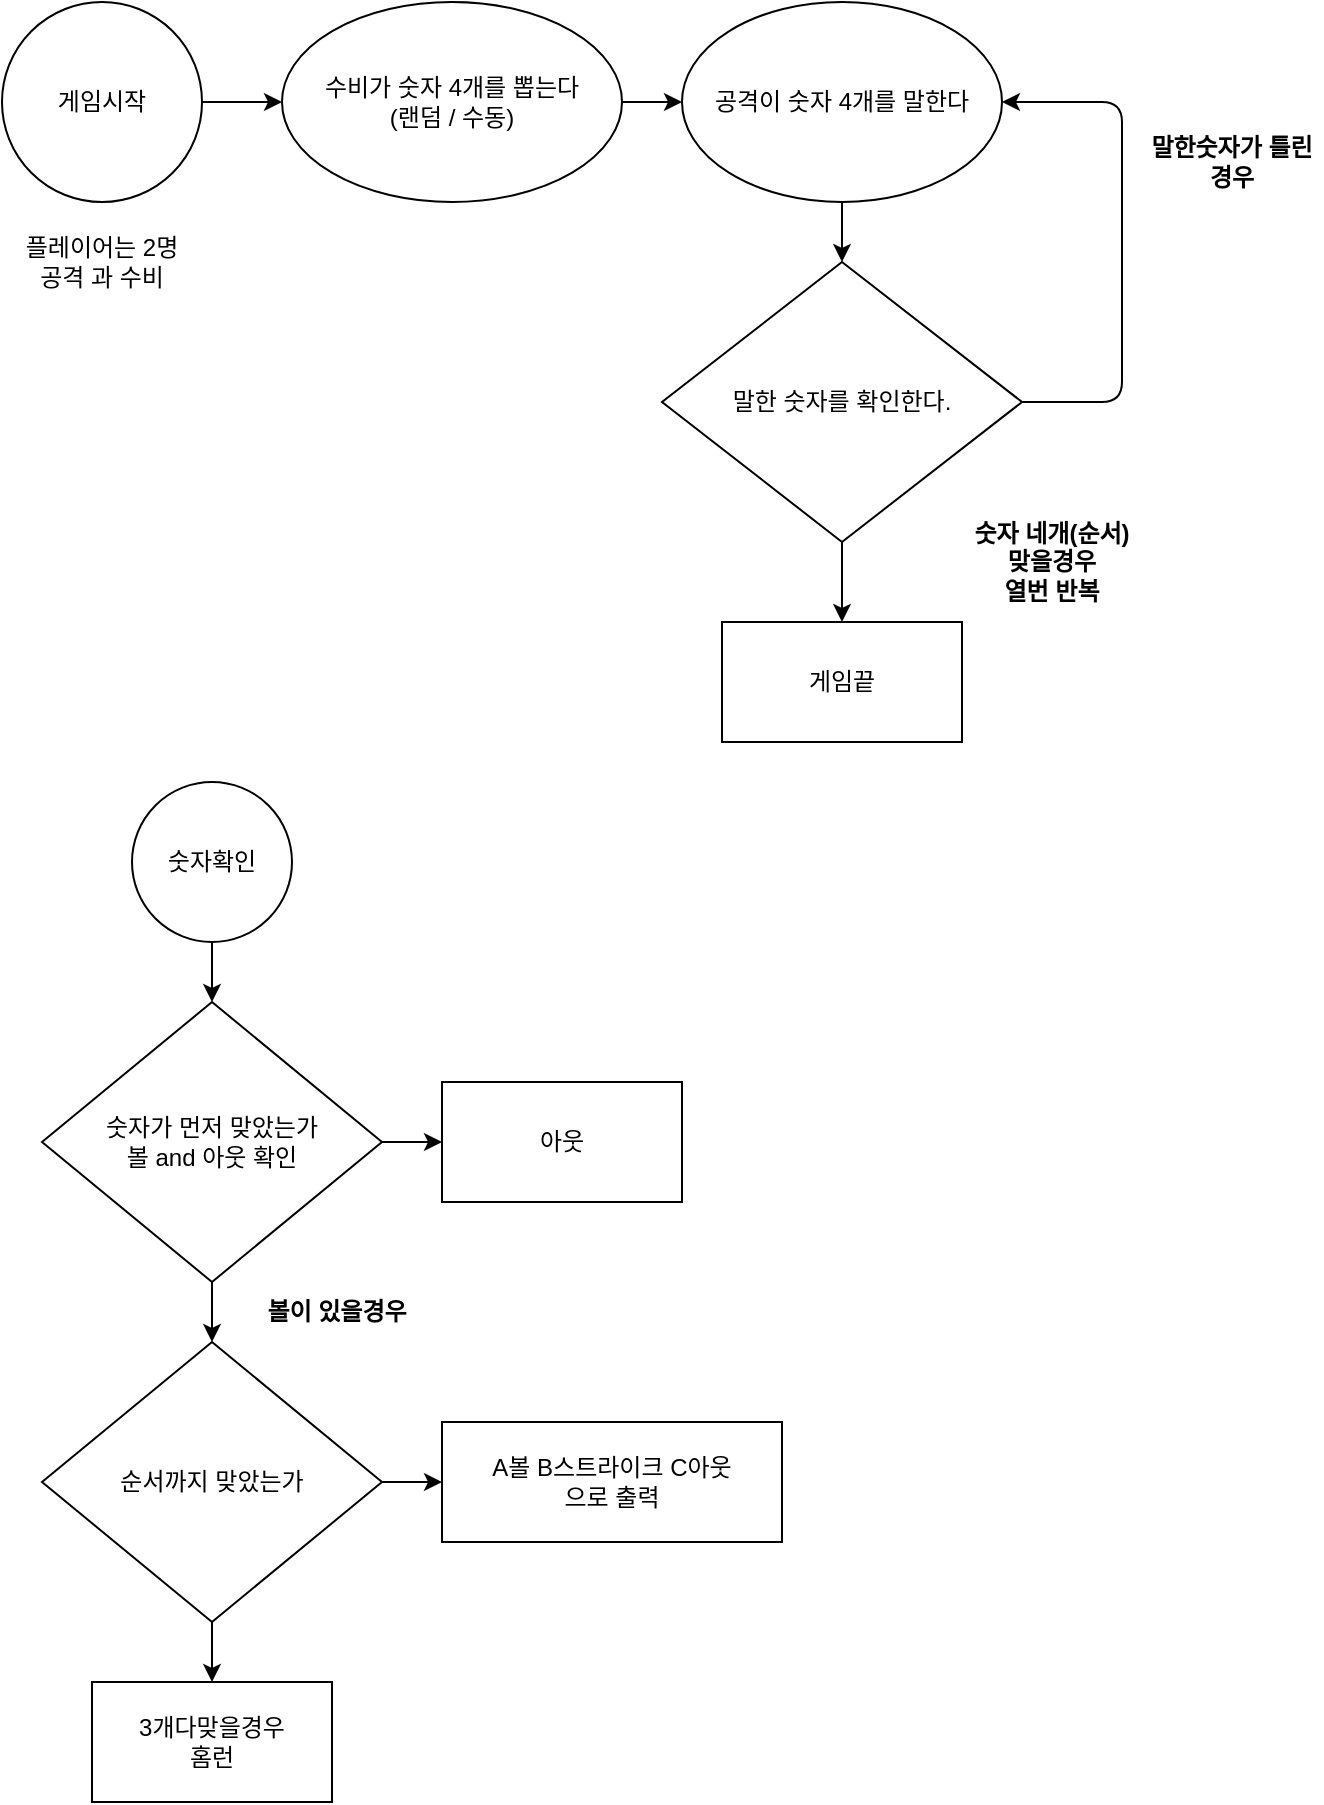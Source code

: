 <mxfile version="14.6.13" type="device"><diagram id="rirLePp8lNuGJs51rvyw" name="Page-1"><mxGraphModel dx="1038" dy="1717" grid="1" gridSize="10" guides="1" tooltips="1" connect="1" arrows="1" fold="1" page="1" pageScale="1" pageWidth="827" pageHeight="1169" math="0" shadow="0"><root><mxCell id="0"/><mxCell id="1" parent="0"/><mxCell id="c4vkGJLq_GxvkkzmUDxF-3" value="" style="edgeStyle=orthogonalEdgeStyle;rounded=0;orthogonalLoop=1;jettySize=auto;html=1;" edge="1" parent="1" source="c4vkGJLq_GxvkkzmUDxF-1" target="c4vkGJLq_GxvkkzmUDxF-2"><mxGeometry relative="1" as="geometry"/></mxCell><mxCell id="c4vkGJLq_GxvkkzmUDxF-1" value="게임시작" style="ellipse;whiteSpace=wrap;html=1;" vertex="1" parent="1"><mxGeometry x="20" y="-1140" width="100" height="100" as="geometry"/></mxCell><mxCell id="c4vkGJLq_GxvkkzmUDxF-6" value="" style="edgeStyle=orthogonalEdgeStyle;rounded=0;orthogonalLoop=1;jettySize=auto;html=1;" edge="1" parent="1" source="c4vkGJLq_GxvkkzmUDxF-2" target="c4vkGJLq_GxvkkzmUDxF-5"><mxGeometry relative="1" as="geometry"/></mxCell><mxCell id="c4vkGJLq_GxvkkzmUDxF-2" value="수비가 숫자 4개를 뽑는다&lt;br&gt;(랜덤 / 수동)" style="ellipse;whiteSpace=wrap;html=1;" vertex="1" parent="1"><mxGeometry x="160" y="-1140" width="170" height="100" as="geometry"/></mxCell><mxCell id="c4vkGJLq_GxvkkzmUDxF-4" value="플레이어는 2명&lt;br&gt;공격 과 수비" style="text;html=1;strokeColor=none;fillColor=none;align=center;verticalAlign=middle;whiteSpace=wrap;rounded=0;" vertex="1" parent="1"><mxGeometry x="20" y="-1030" width="100" height="40" as="geometry"/></mxCell><mxCell id="c4vkGJLq_GxvkkzmUDxF-8" value="" style="edgeStyle=orthogonalEdgeStyle;rounded=0;orthogonalLoop=1;jettySize=auto;html=1;" edge="1" parent="1" source="c4vkGJLq_GxvkkzmUDxF-5" target="c4vkGJLq_GxvkkzmUDxF-7"><mxGeometry relative="1" as="geometry"/></mxCell><mxCell id="c4vkGJLq_GxvkkzmUDxF-5" value="공격이 숫자 4개를 말한다" style="ellipse;whiteSpace=wrap;html=1;" vertex="1" parent="1"><mxGeometry x="360" y="-1140" width="160" height="100" as="geometry"/></mxCell><mxCell id="c4vkGJLq_GxvkkzmUDxF-10" value="" style="edgeStyle=orthogonalEdgeStyle;rounded=0;orthogonalLoop=1;jettySize=auto;html=1;" edge="1" parent="1" source="c4vkGJLq_GxvkkzmUDxF-7" target="c4vkGJLq_GxvkkzmUDxF-9"><mxGeometry relative="1" as="geometry"/></mxCell><mxCell id="c4vkGJLq_GxvkkzmUDxF-7" value="말한 숫자를 확인한다." style="rhombus;whiteSpace=wrap;html=1;" vertex="1" parent="1"><mxGeometry x="350" y="-1010" width="180" height="140" as="geometry"/></mxCell><mxCell id="c4vkGJLq_GxvkkzmUDxF-9" value="게임끝" style="whiteSpace=wrap;html=1;" vertex="1" parent="1"><mxGeometry x="380" y="-830" width="120" height="60" as="geometry"/></mxCell><mxCell id="c4vkGJLq_GxvkkzmUDxF-11" value="숫자 네개(순서)&lt;br&gt;맞을경우&lt;br&gt;열번 반복" style="text;html=1;strokeColor=none;fillColor=none;align=center;verticalAlign=middle;whiteSpace=wrap;rounded=0;fontStyle=1" vertex="1" parent="1"><mxGeometry x="460" y="-880" width="170" height="40" as="geometry"/></mxCell><mxCell id="c4vkGJLq_GxvkkzmUDxF-12" value="" style="endArrow=classic;html=1;entryX=1;entryY=0.5;entryDx=0;entryDy=0;" edge="1" parent="1" target="c4vkGJLq_GxvkkzmUDxF-5"><mxGeometry width="50" height="50" relative="1" as="geometry"><mxPoint x="530" y="-940" as="sourcePoint"/><mxPoint x="580" y="-990" as="targetPoint"/><Array as="points"><mxPoint x="580" y="-940"/><mxPoint x="580" y="-1010"/><mxPoint x="580" y="-1090"/></Array></mxGeometry></mxCell><mxCell id="c4vkGJLq_GxvkkzmUDxF-13" value="말한숫자가 틀린경우" style="text;html=1;strokeColor=none;fillColor=none;align=center;verticalAlign=middle;whiteSpace=wrap;rounded=0;fontStyle=1" vertex="1" parent="1"><mxGeometry x="590" y="-1070" width="90" height="20" as="geometry"/></mxCell><mxCell id="c4vkGJLq_GxvkkzmUDxF-19" value="" style="edgeStyle=orthogonalEdgeStyle;rounded=0;orthogonalLoop=1;jettySize=auto;html=1;" edge="1" parent="1" source="c4vkGJLq_GxvkkzmUDxF-14" target="c4vkGJLq_GxvkkzmUDxF-20"><mxGeometry relative="1" as="geometry"><mxPoint x="130" y="-670" as="targetPoint"/></mxGeometry></mxCell><mxCell id="c4vkGJLq_GxvkkzmUDxF-14" value="숫자확인" style="ellipse;whiteSpace=wrap;html=1;aspect=fixed;" vertex="1" parent="1"><mxGeometry x="85" y="-750" width="80" height="80" as="geometry"/></mxCell><mxCell id="c4vkGJLq_GxvkkzmUDxF-22" value="" style="edgeStyle=orthogonalEdgeStyle;rounded=0;orthogonalLoop=1;jettySize=auto;html=1;" edge="1" parent="1" source="c4vkGJLq_GxvkkzmUDxF-20" target="c4vkGJLq_GxvkkzmUDxF-21"><mxGeometry relative="1" as="geometry"/></mxCell><mxCell id="c4vkGJLq_GxvkkzmUDxF-29" value="" style="edgeStyle=orthogonalEdgeStyle;rounded=0;orthogonalLoop=1;jettySize=auto;html=1;" edge="1" parent="1" source="c4vkGJLq_GxvkkzmUDxF-20" target="c4vkGJLq_GxvkkzmUDxF-28"><mxGeometry relative="1" as="geometry"/></mxCell><mxCell id="c4vkGJLq_GxvkkzmUDxF-20" value="숫자가 먼저 맞았는가&lt;br&gt;볼 and 아웃 확인" style="rhombus;whiteSpace=wrap;html=1;" vertex="1" parent="1"><mxGeometry x="40" y="-640" width="170" height="140" as="geometry"/></mxCell><mxCell id="c4vkGJLq_GxvkkzmUDxF-24" value="" style="edgeStyle=orthogonalEdgeStyle;rounded=0;orthogonalLoop=1;jettySize=auto;html=1;" edge="1" parent="1" source="c4vkGJLq_GxvkkzmUDxF-21" target="c4vkGJLq_GxvkkzmUDxF-23"><mxGeometry relative="1" as="geometry"/></mxCell><mxCell id="c4vkGJLq_GxvkkzmUDxF-31" value="" style="edgeStyle=orthogonalEdgeStyle;rounded=0;orthogonalLoop=1;jettySize=auto;html=1;" edge="1" parent="1" source="c4vkGJLq_GxvkkzmUDxF-21" target="c4vkGJLq_GxvkkzmUDxF-30"><mxGeometry relative="1" as="geometry"/></mxCell><mxCell id="c4vkGJLq_GxvkkzmUDxF-21" value="순서까지 맞았는가" style="rhombus;whiteSpace=wrap;html=1;" vertex="1" parent="1"><mxGeometry x="40" y="-470" width="170" height="140" as="geometry"/></mxCell><mxCell id="c4vkGJLq_GxvkkzmUDxF-23" value="3개다맞을경우&lt;br&gt;홈런" style="whiteSpace=wrap;html=1;" vertex="1" parent="1"><mxGeometry x="65" y="-300" width="120" height="60" as="geometry"/></mxCell><mxCell id="c4vkGJLq_GxvkkzmUDxF-25" value="볼이 있을경우" style="text;html=1;strokeColor=none;fillColor=none;align=center;verticalAlign=middle;whiteSpace=wrap;rounded=0;fontStyle=1" vertex="1" parent="1"><mxGeometry x="145" y="-500" width="85" height="30" as="geometry"/></mxCell><mxCell id="c4vkGJLq_GxvkkzmUDxF-28" value="아웃" style="whiteSpace=wrap;html=1;" vertex="1" parent="1"><mxGeometry x="240" y="-600" width="120" height="60" as="geometry"/></mxCell><mxCell id="c4vkGJLq_GxvkkzmUDxF-30" value="A볼 B스트라이크 C아웃&lt;br&gt;으로 출력" style="whiteSpace=wrap;html=1;" vertex="1" parent="1"><mxGeometry x="240" y="-430" width="170" height="60" as="geometry"/></mxCell></root></mxGraphModel></diagram></mxfile>